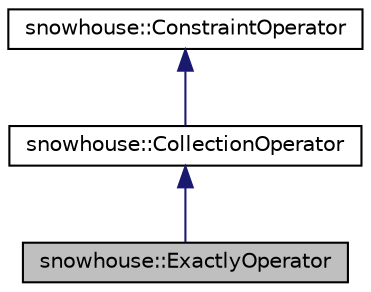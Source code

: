 digraph "snowhouse::ExactlyOperator"
{
 // INTERACTIVE_SVG=YES
  edge [fontname="Helvetica",fontsize="10",labelfontname="Helvetica",labelfontsize="10"];
  node [fontname="Helvetica",fontsize="10",shape=record];
  Node0 [label="snowhouse::ExactlyOperator",height=0.2,width=0.4,color="black", fillcolor="grey75", style="filled", fontcolor="black"];
  Node1 -> Node0 [dir="back",color="midnightblue",fontsize="10",style="solid",fontname="Helvetica"];
  Node1 [label="snowhouse::CollectionOperator",height=0.2,width=0.4,color="black", fillcolor="white", style="filled",URL="$structsnowhouse_1_1CollectionOperator.html"];
  Node2 -> Node1 [dir="back",color="midnightblue",fontsize="10",style="solid",fontname="Helvetica"];
  Node2 [label="snowhouse::ConstraintOperator",height=0.2,width=0.4,color="black", fillcolor="white", style="filled",URL="$structsnowhouse_1_1ConstraintOperator.html"];
}
